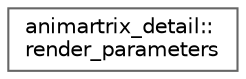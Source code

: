 digraph "Graphical Class Hierarchy"
{
 // LATEX_PDF_SIZE
  bgcolor="transparent";
  edge [fontname=Helvetica,fontsize=10,labelfontname=Helvetica,labelfontsize=10];
  node [fontname=Helvetica,fontsize=10,shape=box,height=0.2,width=0.4];
  rankdir="LR";
  Node0 [id="Node000000",label="animartrix_detail::\lrender_parameters",height=0.2,width=0.4,color="grey40", fillcolor="white", style="filled",URL="$d6/d74/namespaceanimartrix__detail.html#d5/df4/structanimartrix__detail_1_1render__parameters",tooltip=" "];
}
